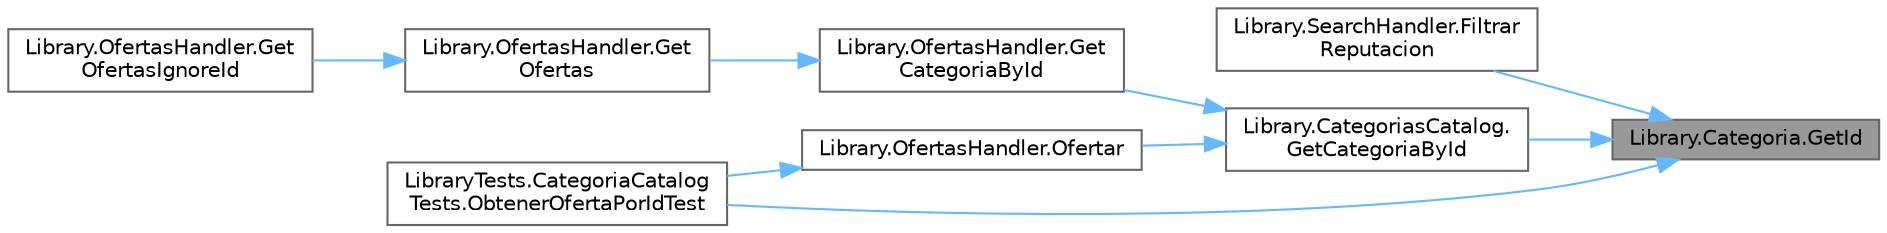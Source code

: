 digraph "Library.Categoria.GetId"
{
 // INTERACTIVE_SVG=YES
 // LATEX_PDF_SIZE
  bgcolor="transparent";
  edge [fontname=Helvetica,fontsize=10,labelfontname=Helvetica,labelfontsize=10];
  node [fontname=Helvetica,fontsize=10,shape=box,height=0.2,width=0.4];
  rankdir="RL";
  Node1 [label="Library.Categoria.GetId",height=0.2,width=0.4,color="gray40", fillcolor="grey60", style="filled", fontcolor="black",tooltip="Método para obtener el ID de una Categoria."];
  Node1 -> Node2 [dir="back",color="steelblue1",style="solid"];
  Node2 [label="Library.SearchHandler.Filtrar\lReputacion",height=0.2,width=0.4,color="grey40", fillcolor="white", style="filled",URL="$classLibrary_1_1SearchHandler.html#ad0758e235efcc09dfec4bb2b3b8ff0ab",tooltip="Método para filtrar las OfertaDeServicio por reputación"];
  Node1 -> Node3 [dir="back",color="steelblue1",style="solid"];
  Node3 [label="Library.CategoriasCatalog.\lGetCategoriaById",height=0.2,width=0.4,color="grey40", fillcolor="white", style="filled",URL="$classLibrary_1_1CategoriasCatalog.html#a9bedf1f8b23af24ef3515c48b7d05200",tooltip="Método para obtener una categoría por id."];
  Node3 -> Node4 [dir="back",color="steelblue1",style="solid"];
  Node4 [label="Library.OfertasHandler.Get\lCategoriaById",height=0.2,width=0.4,color="grey40", fillcolor="white", style="filled",URL="$classLibrary_1_1OfertasHandler.html#a6de3d8aae171fe68766039aefcbd5bb4",tooltip="Método para obtener una Categoria por id."];
  Node4 -> Node5 [dir="back",color="steelblue1",style="solid"];
  Node5 [label="Library.OfertasHandler.Get\lOfertas",height=0.2,width=0.4,color="grey40", fillcolor="white", style="filled",URL="$classLibrary_1_1OfertasHandler.html#a4b8c9e0b2ae1720933457f3862c0a231",tooltip="Método para obtener OfertaDeServicio."];
  Node5 -> Node6 [dir="back",color="steelblue1",style="solid"];
  Node6 [label="Library.OfertasHandler.Get\lOfertasIgnoreId",height=0.2,width=0.4,color="grey40", fillcolor="white", style="filled",URL="$classLibrary_1_1OfertasHandler.html#a5e48f9d4950d21460c3b07364746c5dc",tooltip="Método para obtener una lista de todas las OfertaDeServicio"];
  Node3 -> Node7 [dir="back",color="steelblue1",style="solid"];
  Node7 [label="Library.OfertasHandler.Ofertar",height=0.2,width=0.4,color="grey40", fillcolor="white", style="filled",URL="$classLibrary_1_1OfertasHandler.html#a9179cfbeb903dbc77128b40d77782d82",tooltip="Constructor de la clase."];
  Node7 -> Node8 [dir="back",color="steelblue1",style="solid"];
  Node8 [label="LibraryTests.CategoriaCatalog\lTests.ObtenerOfertaPorIdTest",height=0.2,width=0.4,color="grey40", fillcolor="white", style="filled",URL="$classLibraryTests_1_1CategoriaCatalogTests.html#acfdf86cb096080762e6b57f7a7dc37bb",tooltip="Test para cuando se quiere obtener una oferta por su valor de id"];
  Node1 -> Node8 [dir="back",color="steelblue1",style="solid"];
}
